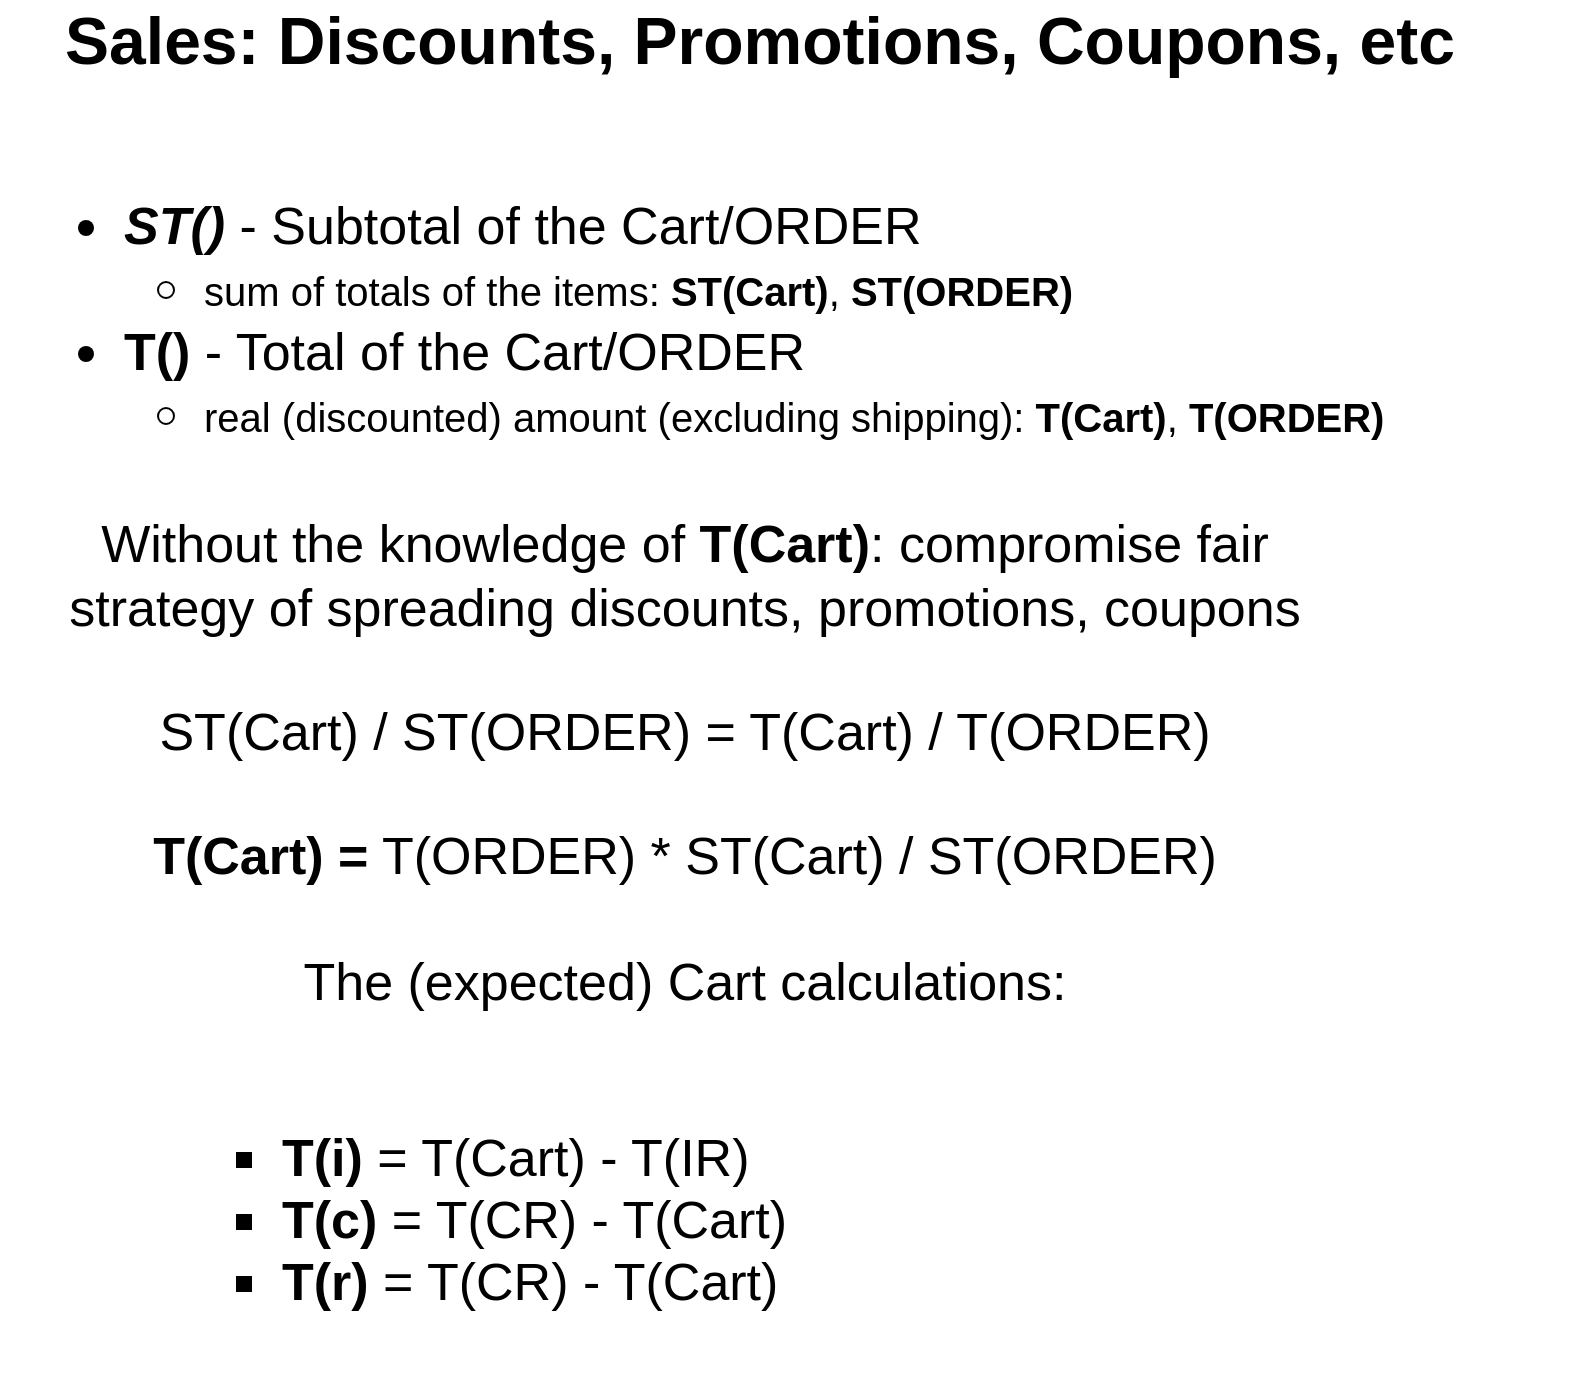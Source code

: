 <mxfile version="13.3.0" type="google"><diagram id="eWxK6d5-kNS3Z3cMXO5Q" name="Page-1"><mxGraphModel dx="1422" dy="741" grid="1" gridSize="10" guides="1" tooltips="1" connect="1" arrows="1" fold="1" page="1" pageScale="1" pageWidth="850" pageHeight="1100" math="0" shadow="0"><root><mxCell id="0"/><mxCell id="1" parent="0"/><mxCell id="ZvHNO95LSOrbGuEkjhl5-1" value="Sales: Discounts, Promotions, Coupons, etc" style="text;html=1;strokeColor=none;fillColor=none;align=center;verticalAlign=middle;whiteSpace=wrap;rounded=0;fontStyle=1;fontSize=33;" vertex="1" parent="1"><mxGeometry x="30" y="50" width="760" height="40" as="geometry"/></mxCell><mxCell id="ZvHNO95LSOrbGuEkjhl5-2" value="&lt;ul&gt;&lt;li&gt;&lt;b&gt;&lt;i&gt;ST()&lt;/i&gt;&lt;/b&gt; - Subtotal of the Cart/ORDER&lt;/li&gt;&lt;ul&gt;&lt;li&gt;&lt;font style=&quot;font-size: 20px&quot;&gt;sum of totals of the items: &lt;b&gt;ST(Cart)&lt;/b&gt;, &lt;b&gt;ST(ORDER)&lt;/b&gt;&lt;/font&gt;&lt;/li&gt;&lt;/ul&gt;&lt;li&gt;&lt;font style=&quot;font-size: 26px&quot;&gt;&lt;b&gt;T()&lt;/b&gt; - Total of the Cart/ORDER&lt;/font&gt;&lt;/li&gt;&lt;ul&gt;&lt;li&gt;&lt;font style=&quot;font-size: 20px&quot;&gt;real (discounted) amount (excluding shipping): &lt;b&gt;T(Cart)&lt;/b&gt;, &lt;b&gt;T(ORDER)&lt;/b&gt;&lt;/font&gt;&lt;/li&gt;&lt;/ul&gt;&lt;/ul&gt;" style="text;html=1;strokeColor=none;fillColor=none;align=left;verticalAlign=middle;whiteSpace=wrap;rounded=0;fontSize=26;" vertex="1" parent="1"><mxGeometry x="50" y="140" width="770" height="140" as="geometry"/></mxCell><mxCell id="ZvHNO95LSOrbGuEkjhl5-3" value="Without the knowledge of &lt;b&gt;T(Cart)&lt;/b&gt;: compromise fair strategy of spreading discounts, promotions, coupons&lt;br&gt;&lt;br&gt;ST(Cart) / ST(ORDER) = T(Cart) / T(ORDER)&lt;br&gt;&lt;br&gt;&lt;b&gt;T(Cart) =&lt;/b&gt; T(ORDER) * ST(Cart) / ST(ORDER)&lt;br&gt;&lt;br&gt;The (expected) Cart calculations:&lt;br&gt;&lt;br&gt;&lt;ul&gt;&lt;ul&gt;&lt;ul&gt;&lt;li style=&quot;text-align: left&quot;&gt;&lt;b&gt;T(i)&lt;/b&gt; = T(Cart) - T(IR)&lt;/li&gt;&lt;li style=&quot;text-align: left&quot;&gt;&lt;b&gt;T(c)&lt;/b&gt; = T(CR) - T(Cart)&lt;/li&gt;&lt;li style=&quot;text-align: left&quot;&gt;&lt;b&gt;T(r)&lt;/b&gt; = T(CR) - T(Cart)&lt;/li&gt;&lt;/ul&gt;&lt;/ul&gt;&lt;/ul&gt;" style="text;html=1;strokeColor=none;fillColor=none;align=center;verticalAlign=middle;whiteSpace=wrap;rounded=0;fontSize=26;" vertex="1" parent="1"><mxGeometry x="50" y="300" width="645" height="440" as="geometry"/></mxCell></root></mxGraphModel></diagram></mxfile>
